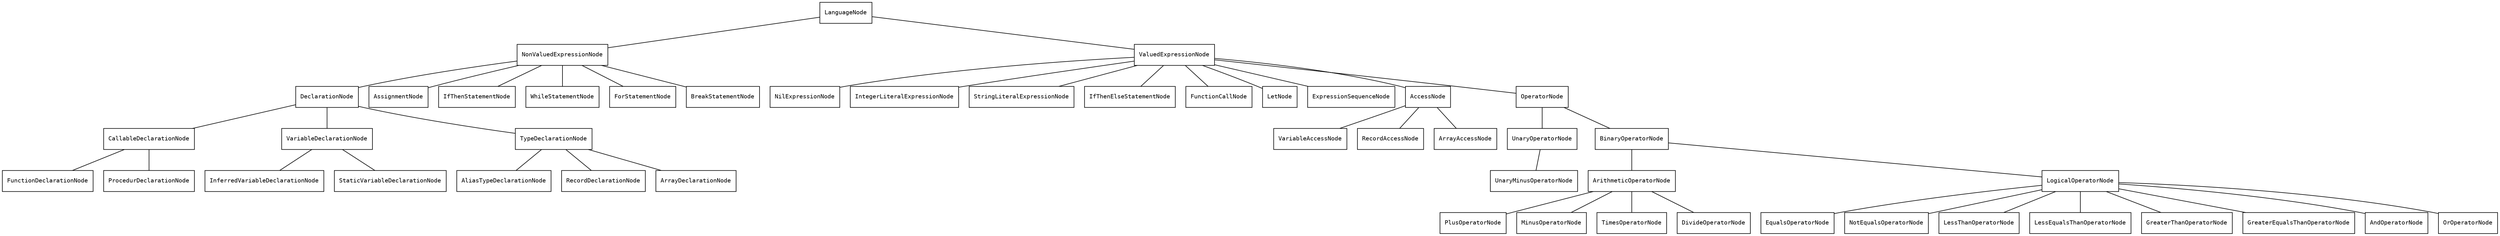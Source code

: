 graph LanguageNodes {
    node [fontname="monospace",fontsize="10",shape="box"];
    edge [fontname="monospace",fontsize="10"];
    
    LanguageNode -- NonValuedExpressionNode;
    LanguageNode -- ValuedExpressionNode;

   
    NonValuedExpressionNode -- DeclarationNode;
    NonValuedExpressionNode -- AssignmentNode;
    NonValuedExpressionNode -- IfThenStatementNode;
    NonValuedExpressionNode -- WhileStatementNode;
    NonValuedExpressionNode -- ForStatementNode;
    NonValuedExpressionNode -- BreakStatementNode;
    
    DeclarationNode -- CallableDeclarationNode;
    DeclarationNode -- VariableDeclarationNode;
    DeclarationNode -- TypeDeclarationNode;
    
    CallableDeclarationNode -- FunctionDeclarationNode;
    CallableDeclarationNode -- ProcedurDeclarationNode;
    
    VariableDeclarationNode -- InferredVariableDeclarationNode;
    VariableDeclarationNode -- StaticVariableDeclarationNode;
    
    TypeDeclarationNode -- AliasTypeDeclarationNode;
    TypeDeclarationNode -- RecordDeclarationNode;
    TypeDeclarationNode -- ArrayDeclarationNode;
    
    
	ValuedExpressionNode -- NilExpressionNode;
    ValuedExpressionNode -- IntegerLiteralExpressionNode;
    ValuedExpressionNode -- StringLiteralExpressionNode;
    ValuedExpressionNode -- IfThenElseStatementNode;
    ValuedExpressionNode -- FunctionCallNode;
    ValuedExpressionNode -- LetNode;
    ValuedExpressionNode -- ExpressionSequenceNode;
    ValuedExpressionNode -- AccessNode; 
    ValuedExpressionNode -- OperatorNode;
    
    AccessNode -- VariableAccessNode;
    AccessNode -- RecordAccessNode;
    AccessNode -- ArrayAccessNode;
    
    OperatorNode -- UnaryOperatorNode;
    OperatorNode -- BinaryOperatorNode; 
    
    BinaryOperatorNode -- ArithmeticOperatorNode;
    BinaryOperatorNode -- LogicalOperatorNode;
    
    UnaryOperatorNode -- UnaryMinusOperatorNode;
    
    ArithmeticOperatorNode -- PlusOperatorNode;
    ArithmeticOperatorNode -- MinusOperatorNode;    
    ArithmeticOperatorNode -- TimesOperatorNode;
    ArithmeticOperatorNode -- DivideOperatorNode;
    
    LogicalOperatorNode -- EqualsOperatorNode;
    LogicalOperatorNode -- NotEqualsOperatorNode;
    LogicalOperatorNode -- LessThanOperatorNode;
    LogicalOperatorNode -- LessEqualsThanOperatorNode;
    LogicalOperatorNode -- GreaterThanOperatorNode;
    LogicalOperatorNode -- GreaterEqualsThanOperatorNode;
    LogicalOperatorNode -- AndOperatorNode;
    LogicalOperatorNode -- OrOperatorNode;
}

